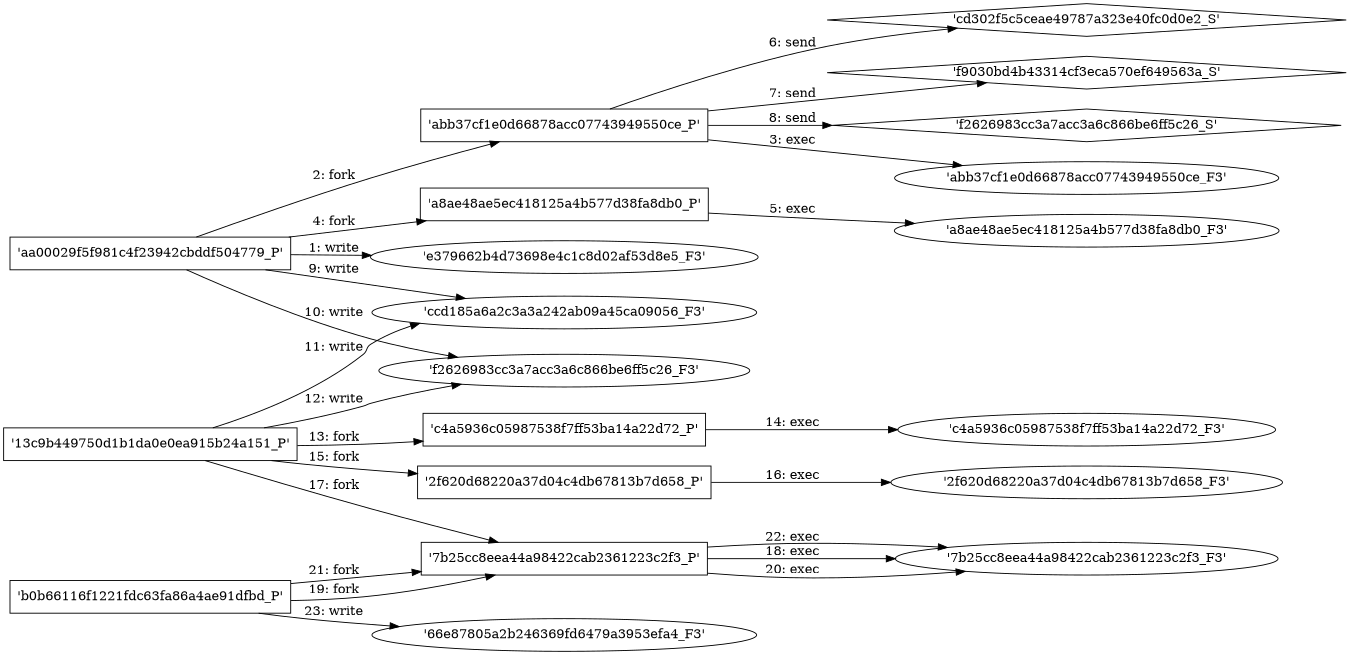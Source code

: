 digraph "D:\Learning\Paper\apt\基于CTI的攻击预警\Dataset\攻击图\ASGfromALLCTI\Espionage Group Hits Satellite, Telecoms, and Defense Companies.dot" {
rankdir="LR"
size="9"
fixedsize="false"
splines="true"
nodesep=0.3
ranksep=0
fontsize=10
overlap="scalexy"
engine= "neato"
	"'e379662b4d73698e4c1c8d02af53d8e5_F3'" [node_type=file shape=ellipse]
	"'aa00029f5f981c4f23942cbddf504779_P'" [node_type=Process shape=box]
	"'aa00029f5f981c4f23942cbddf504779_P'" -> "'e379662b4d73698e4c1c8d02af53d8e5_F3'" [label="1: write"]
	"'aa00029f5f981c4f23942cbddf504779_P'" [node_type=Process shape=box]
	"'abb37cf1e0d66878acc07743949550ce_P'" [node_type=Process shape=box]
	"'aa00029f5f981c4f23942cbddf504779_P'" -> "'abb37cf1e0d66878acc07743949550ce_P'" [label="2: fork"]
	"'abb37cf1e0d66878acc07743949550ce_P'" [node_type=Process shape=box]
	"'abb37cf1e0d66878acc07743949550ce_F3'" [node_type=File shape=ellipse]
	"'abb37cf1e0d66878acc07743949550ce_P'" -> "'abb37cf1e0d66878acc07743949550ce_F3'" [label="3: exec"]
	"'aa00029f5f981c4f23942cbddf504779_P'" [node_type=Process shape=box]
	"'a8ae48ae5ec418125a4b577d38fa8db0_P'" [node_type=Process shape=box]
	"'aa00029f5f981c4f23942cbddf504779_P'" -> "'a8ae48ae5ec418125a4b577d38fa8db0_P'" [label="4: fork"]
	"'a8ae48ae5ec418125a4b577d38fa8db0_P'" [node_type=Process shape=box]
	"'a8ae48ae5ec418125a4b577d38fa8db0_F3'" [node_type=File shape=ellipse]
	"'a8ae48ae5ec418125a4b577d38fa8db0_P'" -> "'a8ae48ae5ec418125a4b577d38fa8db0_F3'" [label="5: exec"]
	"'cd302f5c5ceae49787a323e40fc0d0e2_S'" [node_type=Socket shape=diamond]
	"'abb37cf1e0d66878acc07743949550ce_P'" [node_type=Process shape=box]
	"'abb37cf1e0d66878acc07743949550ce_P'" -> "'cd302f5c5ceae49787a323e40fc0d0e2_S'" [label="6: send"]
	"'f9030bd4b43314cf3eca570ef649563a_S'" [node_type=Socket shape=diamond]
	"'abb37cf1e0d66878acc07743949550ce_P'" [node_type=Process shape=box]
	"'abb37cf1e0d66878acc07743949550ce_P'" -> "'f9030bd4b43314cf3eca570ef649563a_S'" [label="7: send"]
	"'f2626983cc3a7acc3a6c866be6ff5c26_S'" [node_type=Socket shape=diamond]
	"'abb37cf1e0d66878acc07743949550ce_P'" [node_type=Process shape=box]
	"'abb37cf1e0d66878acc07743949550ce_P'" -> "'f2626983cc3a7acc3a6c866be6ff5c26_S'" [label="8: send"]
	"'ccd185a6a2c3a3a242ab09a45ca09056_F3'" [node_type=file shape=ellipse]
	"'aa00029f5f981c4f23942cbddf504779_P'" [node_type=Process shape=box]
	"'aa00029f5f981c4f23942cbddf504779_P'" -> "'ccd185a6a2c3a3a242ab09a45ca09056_F3'" [label="9: write"]
	"'f2626983cc3a7acc3a6c866be6ff5c26_F3'" [node_type=file shape=ellipse]
	"'aa00029f5f981c4f23942cbddf504779_P'" [node_type=Process shape=box]
	"'aa00029f5f981c4f23942cbddf504779_P'" -> "'f2626983cc3a7acc3a6c866be6ff5c26_F3'" [label="10: write"]
	"'ccd185a6a2c3a3a242ab09a45ca09056_F3'" [node_type=file shape=ellipse]
	"'13c9b449750d1b1da0e0ea915b24a151_P'" [node_type=Process shape=box]
	"'13c9b449750d1b1da0e0ea915b24a151_P'" -> "'ccd185a6a2c3a3a242ab09a45ca09056_F3'" [label="11: write"]
	"'f2626983cc3a7acc3a6c866be6ff5c26_F3'" [node_type=file shape=ellipse]
	"'13c9b449750d1b1da0e0ea915b24a151_P'" [node_type=Process shape=box]
	"'13c9b449750d1b1da0e0ea915b24a151_P'" -> "'f2626983cc3a7acc3a6c866be6ff5c26_F3'" [label="12: write"]
	"'13c9b449750d1b1da0e0ea915b24a151_P'" [node_type=Process shape=box]
	"'c4a5936c05987538f7ff53ba14a22d72_P'" [node_type=Process shape=box]
	"'13c9b449750d1b1da0e0ea915b24a151_P'" -> "'c4a5936c05987538f7ff53ba14a22d72_P'" [label="13: fork"]
	"'c4a5936c05987538f7ff53ba14a22d72_P'" [node_type=Process shape=box]
	"'c4a5936c05987538f7ff53ba14a22d72_F3'" [node_type=File shape=ellipse]
	"'c4a5936c05987538f7ff53ba14a22d72_P'" -> "'c4a5936c05987538f7ff53ba14a22d72_F3'" [label="14: exec"]
	"'13c9b449750d1b1da0e0ea915b24a151_P'" [node_type=Process shape=box]
	"'2f620d68220a37d04c4db67813b7d658_P'" [node_type=Process shape=box]
	"'13c9b449750d1b1da0e0ea915b24a151_P'" -> "'2f620d68220a37d04c4db67813b7d658_P'" [label="15: fork"]
	"'2f620d68220a37d04c4db67813b7d658_P'" [node_type=Process shape=box]
	"'2f620d68220a37d04c4db67813b7d658_F3'" [node_type=File shape=ellipse]
	"'2f620d68220a37d04c4db67813b7d658_P'" -> "'2f620d68220a37d04c4db67813b7d658_F3'" [label="16: exec"]
	"'13c9b449750d1b1da0e0ea915b24a151_P'" [node_type=Process shape=box]
	"'7b25cc8eea44a98422cab2361223c2f3_P'" [node_type=Process shape=box]
	"'13c9b449750d1b1da0e0ea915b24a151_P'" -> "'7b25cc8eea44a98422cab2361223c2f3_P'" [label="17: fork"]
	"'7b25cc8eea44a98422cab2361223c2f3_P'" [node_type=Process shape=box]
	"'7b25cc8eea44a98422cab2361223c2f3_F3'" [node_type=File shape=ellipse]
	"'7b25cc8eea44a98422cab2361223c2f3_P'" -> "'7b25cc8eea44a98422cab2361223c2f3_F3'" [label="18: exec"]
	"'b0b66116f1221fdc63fa86a4ae91dfbd_P'" [node_type=Process shape=box]
	"'7b25cc8eea44a98422cab2361223c2f3_P'" [node_type=Process shape=box]
	"'b0b66116f1221fdc63fa86a4ae91dfbd_P'" -> "'7b25cc8eea44a98422cab2361223c2f3_P'" [label="19: fork"]
	"'7b25cc8eea44a98422cab2361223c2f3_P'" [node_type=Process shape=box]
	"'7b25cc8eea44a98422cab2361223c2f3_F3'" [node_type=File shape=ellipse]
	"'7b25cc8eea44a98422cab2361223c2f3_P'" -> "'7b25cc8eea44a98422cab2361223c2f3_F3'" [label="20: exec"]
	"'b0b66116f1221fdc63fa86a4ae91dfbd_P'" [node_type=Process shape=box]
	"'7b25cc8eea44a98422cab2361223c2f3_P'" [node_type=Process shape=box]
	"'b0b66116f1221fdc63fa86a4ae91dfbd_P'" -> "'7b25cc8eea44a98422cab2361223c2f3_P'" [label="21: fork"]
	"'7b25cc8eea44a98422cab2361223c2f3_P'" [node_type=Process shape=box]
	"'7b25cc8eea44a98422cab2361223c2f3_F3'" [node_type=File shape=ellipse]
	"'7b25cc8eea44a98422cab2361223c2f3_P'" -> "'7b25cc8eea44a98422cab2361223c2f3_F3'" [label="22: exec"]
	"'66e87805a2b246369fd6479a3953efa4_F3'" [node_type=file shape=ellipse]
	"'b0b66116f1221fdc63fa86a4ae91dfbd_P'" [node_type=Process shape=box]
	"'b0b66116f1221fdc63fa86a4ae91dfbd_P'" -> "'66e87805a2b246369fd6479a3953efa4_F3'" [label="23: write"]
}
